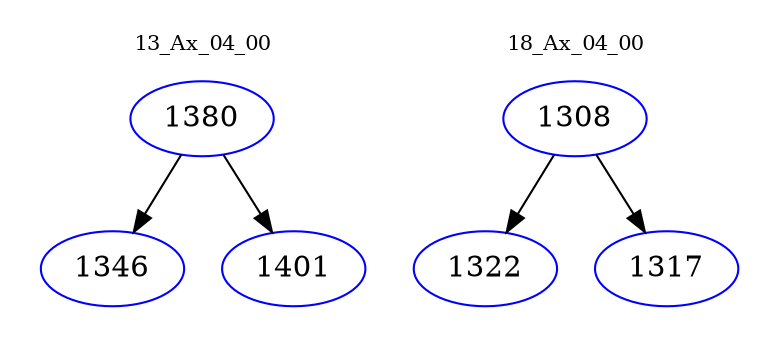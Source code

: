 digraph{
subgraph cluster_0 {
color = white
label = "13_Ax_04_00";
fontsize=10;
T0_1380 [label="1380", color="blue"]
T0_1380 -> T0_1346 [color="black"]
T0_1346 [label="1346", color="blue"]
T0_1380 -> T0_1401 [color="black"]
T0_1401 [label="1401", color="blue"]
}
subgraph cluster_1 {
color = white
label = "18_Ax_04_00";
fontsize=10;
T1_1308 [label="1308", color="blue"]
T1_1308 -> T1_1322 [color="black"]
T1_1322 [label="1322", color="blue"]
T1_1308 -> T1_1317 [color="black"]
T1_1317 [label="1317", color="blue"]
}
}
